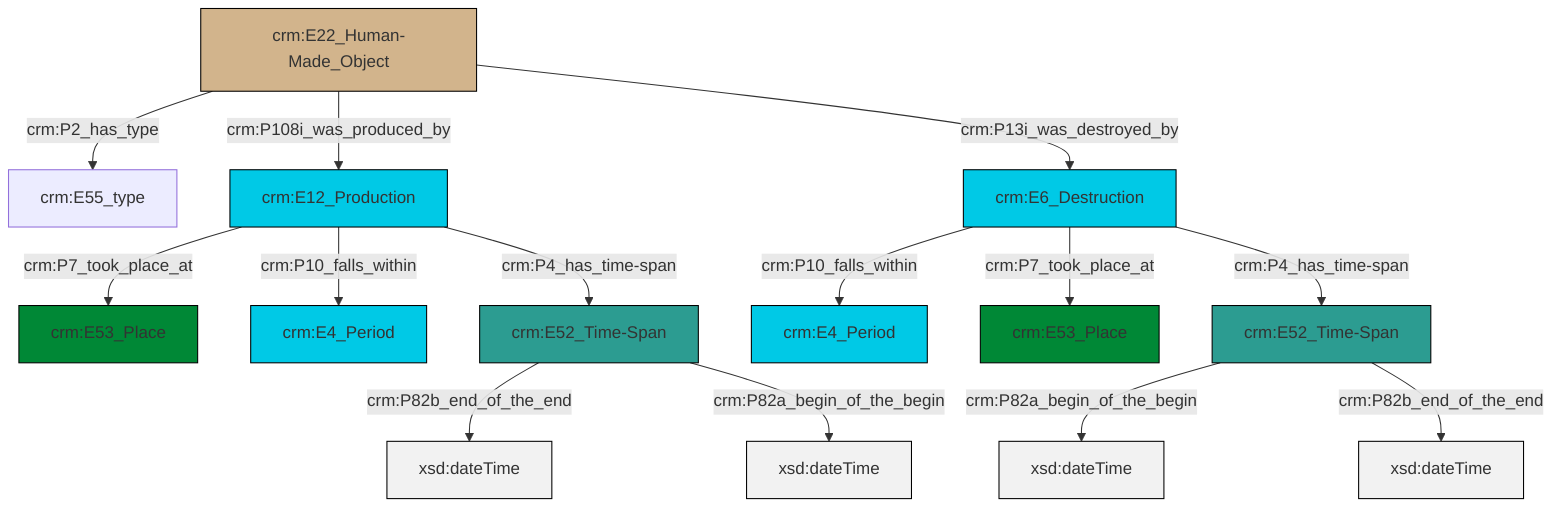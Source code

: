 graph TD
classDef Literal fill:#f2f2f2,stroke:#000000;
classDef CRM_Entity fill:#FFFFFF,stroke:#000000;
classDef Temporal_Entity fill:#00C9E6, stroke:#000000;
classDef Type fill:#E18312, stroke:#000000;
classDef Time-Span fill:#2C9C91, stroke:#000000;
classDef Appellation fill:#FFEB7F, stroke:#000000;
classDef Place fill:#008836, stroke:#000000;
classDef Persistent_Item fill:#B266B2, stroke:#000000;
classDef Conceptual_Object fill:#FFD700, stroke:#000000;
classDef Physical_Thing fill:#D2B48C, stroke:#000000;
classDef Actor fill:#f58aad, stroke:#000000;
classDef PC_Classes fill:#4ce600, stroke:#000000;
classDef Multi fill:#cccccc,stroke:#000000;

6["crm:E12_Production"]:::Temporal_Entity -->|crm:P7_took_place_at| 7["crm:E53_Place"]:::Place
0["crm:E6_Destruction"]:::Temporal_Entity -->|crm:P10_falls_within| 8["crm:E4_Period"]:::Temporal_Entity
14["crm:E22_Human-Made_Object"]:::Physical_Thing -->|crm:P2_has_type| 2["crm:E55_type"]:::Default
0["crm:E6_Destruction"]:::Temporal_Entity -->|crm:P7_took_place_at| 4["crm:E53_Place"]:::Place
0["crm:E6_Destruction"]:::Temporal_Entity -->|crm:P4_has_time-span| 10["crm:E52_Time-Span"]:::Time-Span
14["crm:E22_Human-Made_Object"]:::Physical_Thing -->|crm:P108i_was_produced_by| 6["crm:E12_Production"]:::Temporal_Entity
12["crm:E52_Time-Span"]:::Time-Span -->|crm:P82b_end_of_the_end| 17[xsd:dateTime]:::Literal
10["crm:E52_Time-Span"]:::Time-Span -->|crm:P82a_begin_of_the_begin| 20[xsd:dateTime]:::Literal
6["crm:E12_Production"]:::Temporal_Entity -->|crm:P10_falls_within| 15["crm:E4_Period"]:::Temporal_Entity
12["crm:E52_Time-Span"]:::Time-Span -->|crm:P82a_begin_of_the_begin| 21[xsd:dateTime]:::Literal
10["crm:E52_Time-Span"]:::Time-Span -->|crm:P82b_end_of_the_end| 22[xsd:dateTime]:::Literal
6["crm:E12_Production"]:::Temporal_Entity -->|crm:P4_has_time-span| 12["crm:E52_Time-Span"]:::Time-Span
14["crm:E22_Human-Made_Object"]:::Physical_Thing -->|crm:P13i_was_destroyed_by| 0["crm:E6_Destruction"]:::Temporal_Entity